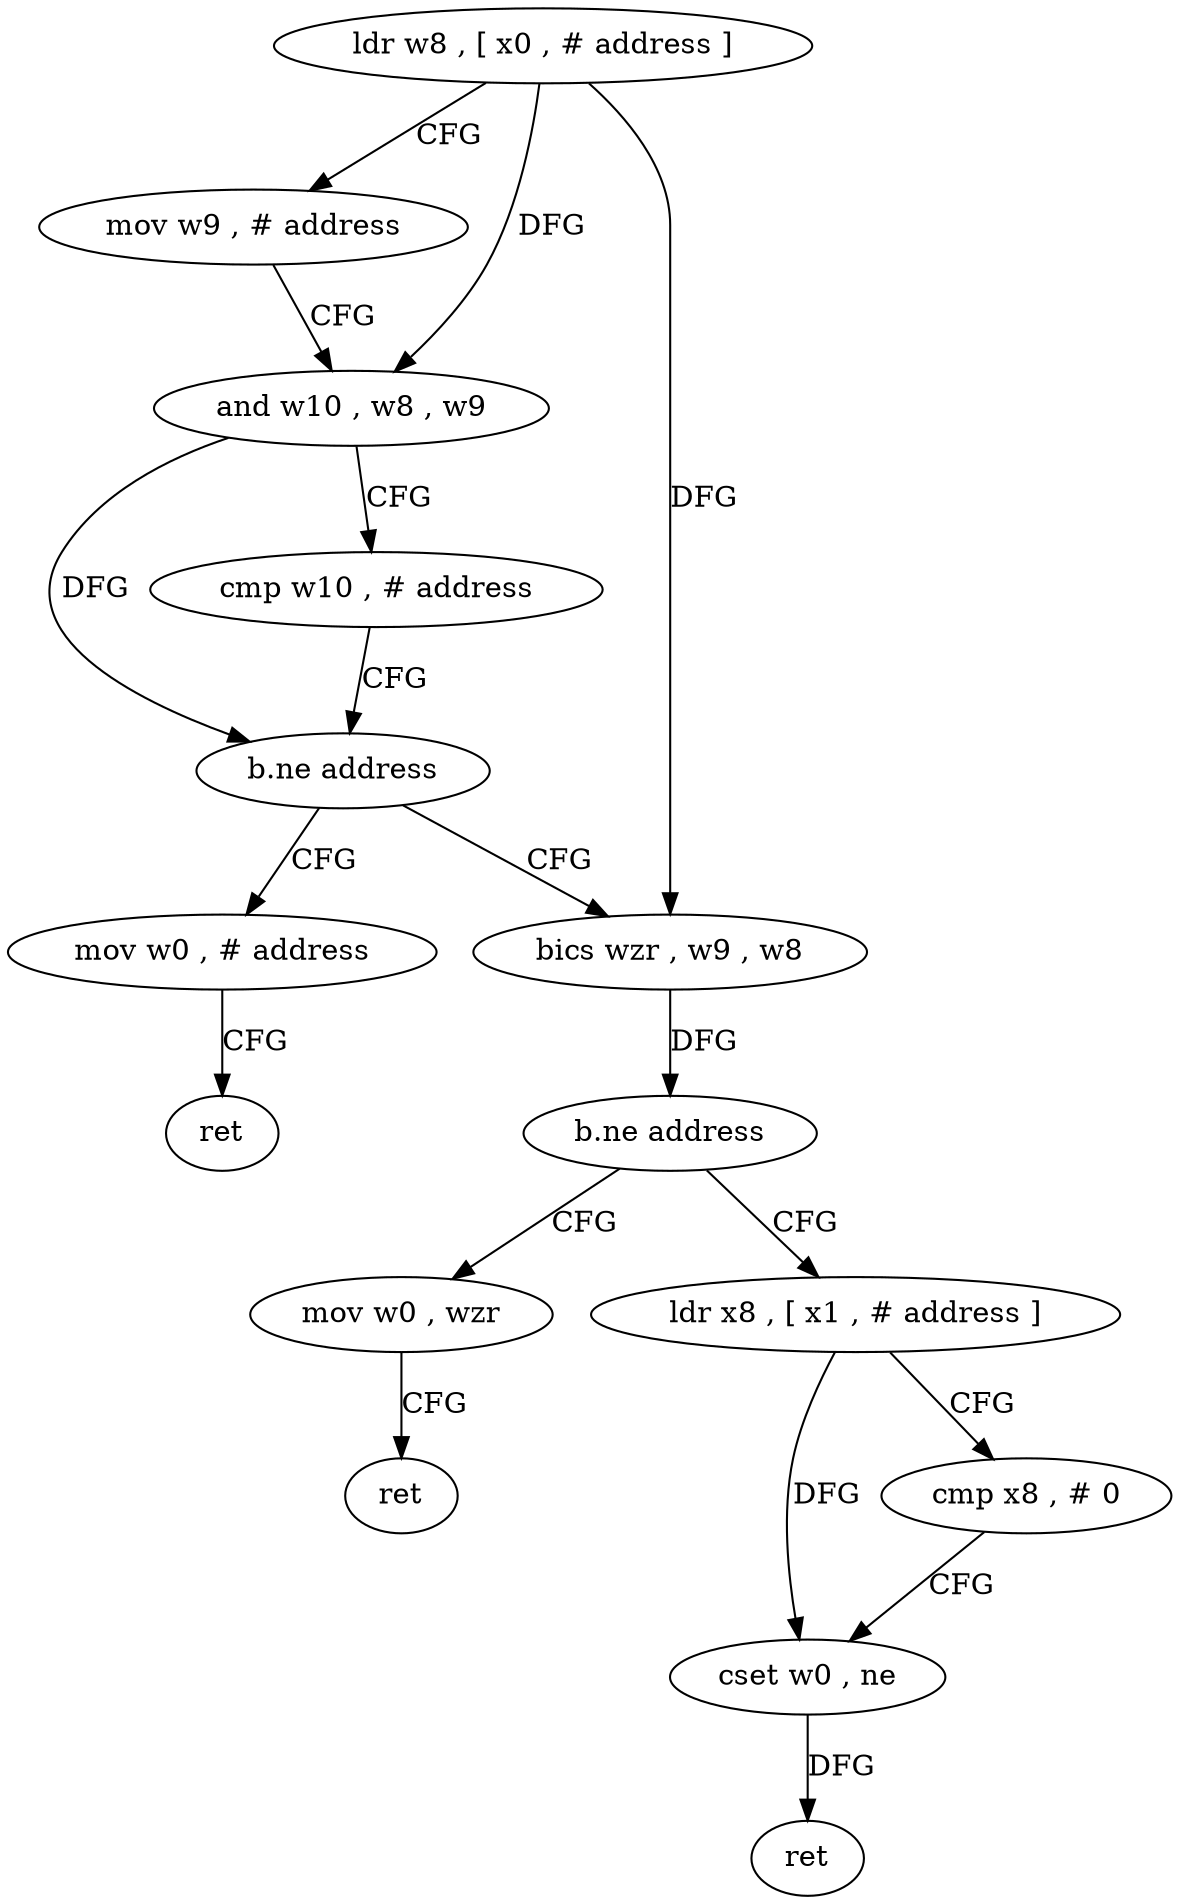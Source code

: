 digraph "func" {
"4233040" [label = "ldr w8 , [ x0 , # address ]" ]
"4233044" [label = "mov w9 , # address" ]
"4233048" [label = "and w10 , w8 , w9" ]
"4233052" [label = "cmp w10 , # address" ]
"4233056" [label = "b.ne address" ]
"4233068" [label = "bics wzr , w9 , w8" ]
"4233060" [label = "mov w0 , # address" ]
"4233072" [label = "b.ne address" ]
"4233092" [label = "mov w0 , wzr" ]
"4233076" [label = "ldr x8 , [ x1 , # address ]" ]
"4233064" [label = "ret" ]
"4233096" [label = "ret" ]
"4233080" [label = "cmp x8 , # 0" ]
"4233084" [label = "cset w0 , ne" ]
"4233088" [label = "ret" ]
"4233040" -> "4233044" [ label = "CFG" ]
"4233040" -> "4233048" [ label = "DFG" ]
"4233040" -> "4233068" [ label = "DFG" ]
"4233044" -> "4233048" [ label = "CFG" ]
"4233048" -> "4233052" [ label = "CFG" ]
"4233048" -> "4233056" [ label = "DFG" ]
"4233052" -> "4233056" [ label = "CFG" ]
"4233056" -> "4233068" [ label = "CFG" ]
"4233056" -> "4233060" [ label = "CFG" ]
"4233068" -> "4233072" [ label = "DFG" ]
"4233060" -> "4233064" [ label = "CFG" ]
"4233072" -> "4233092" [ label = "CFG" ]
"4233072" -> "4233076" [ label = "CFG" ]
"4233092" -> "4233096" [ label = "CFG" ]
"4233076" -> "4233080" [ label = "CFG" ]
"4233076" -> "4233084" [ label = "DFG" ]
"4233080" -> "4233084" [ label = "CFG" ]
"4233084" -> "4233088" [ label = "DFG" ]
}
